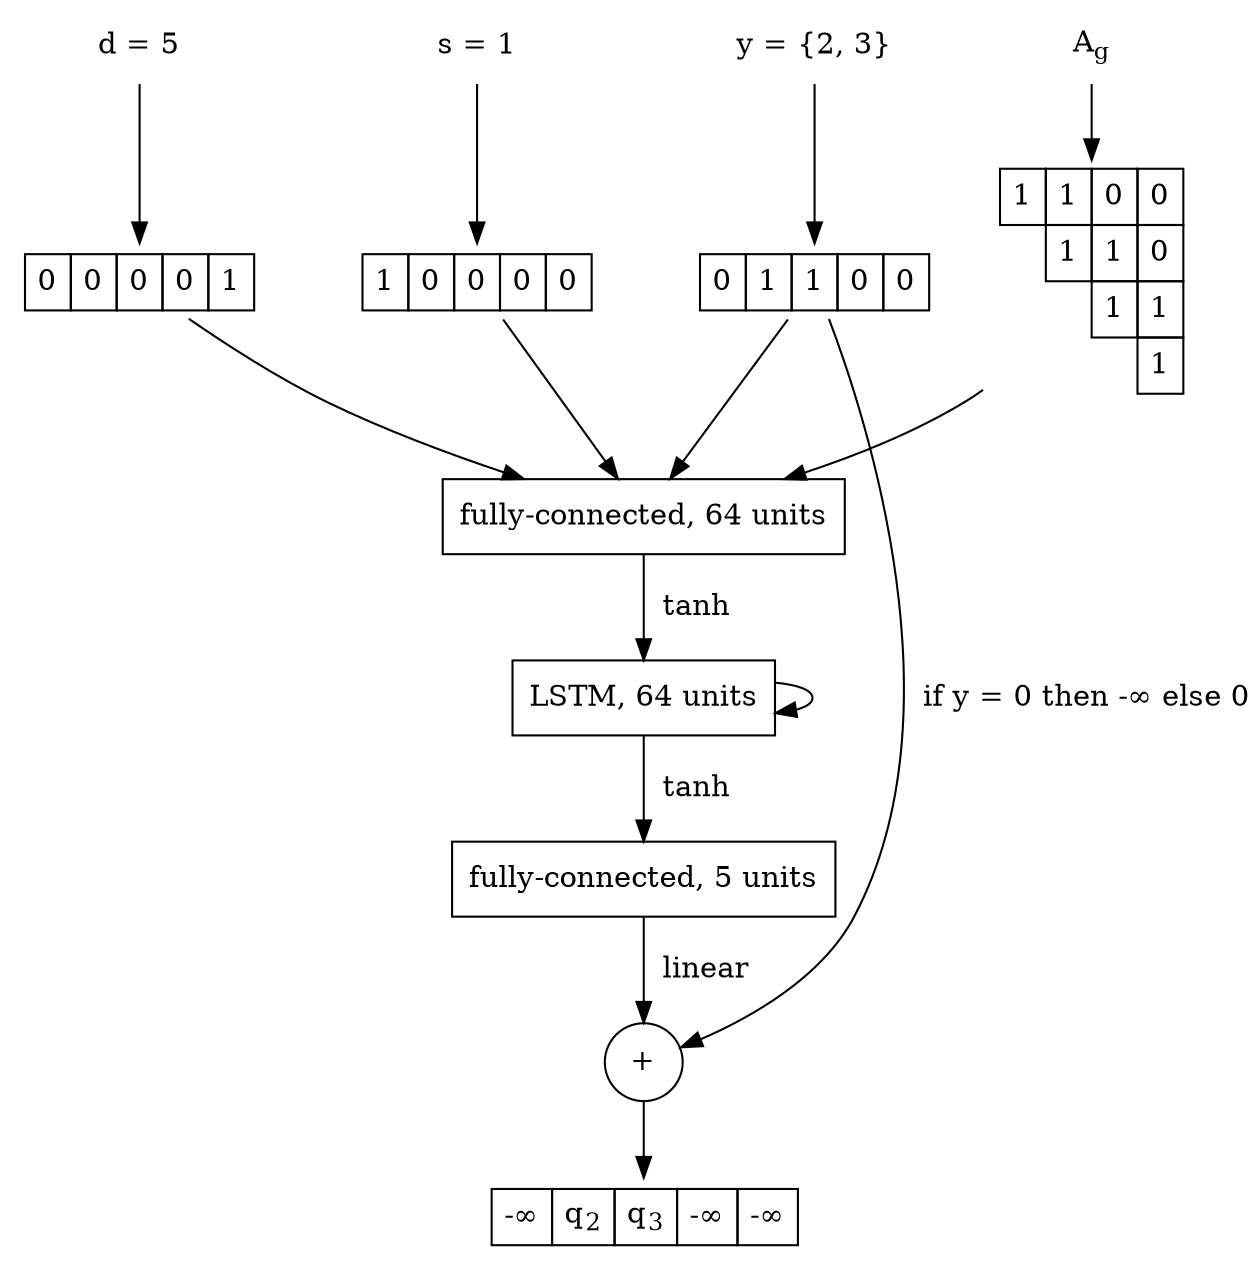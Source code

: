 digraph lstm_nn {
  node [shape="plaintext"]

  d_label [label="d = 5"]
  s_label [label="s = 1"]
  y_label [label="y = {2, 3}"]
  A_label [label=<A<SUB>g</SUB>>]

node [shape=none];

    d_input [label=<<table border="0" cellspacing="0" cellborder="1" cellpadding="5">
                      <tr border="0">
                        <td>0</td>
                        <td>0</td>
                        <td>0</td>
                        <td>0</td>
                        <td>1</td>
                      </tr>
                  </table>>];
    s_input [label=<<table border="0" cellspacing="0"  cellpadding="5">
                      <tr border="0">
                        <td border="1">1</td>
                        <td border="1">0</td>
                        <td border="1">0</td>
                        <td border="1">0</td>
                        <td border="1">0</td>
                      </tr>
                  </table>>];
    y_input [label=<<table border="0" cellspacing="0" cellpadding="5">
                      <tr border="0">
                        <td border="1">0</td>
                        <td border="1">1</td>
                        <td border="1">1</td>
                        <td border="1">0</td>
                        <td border="1">0</td>
                      </tr>
                  </table>>];

    A_input [label=<<table border="0" cellspacing="0" cellpadding="5">
                      <tr border="0">
                        <td border="1">1</td>
                        <td border="1">1</td>
                        <td border="1">0</td>
                        <td border="1">0</td>
                      </tr>
                      <tr border="0">
                        <td border="0"></td>
                        <td border="1">1</td>
                        <td border="1">1</td>
                        <td border="1">0</td>
                      </tr>
                      <tr border="0">
                        <td border="0"></td>
                        <td border="0"></td>
                        <td border="1">1</td>
                        <td border="1">1</td>
                      </tr>
                      <tr border="0">
                        <td border="0"></td>
                        <td border="0"></td>
                        <td border="0"></td>
                        <td border="1">1</td>
                      </tr>
                    </table>>];

    subgraph {
      {rank=same; d_input, s_input, y_input, A_input}
    }

node [shape="box"]
    layer_1 [label="fully-connected, 64 units"];
    layer_2 [label="LSTM, 64 units"];
    layer_3 [label="fully-connected, 5 units"];

    sum [shape="circle", label="+"]

    output [shape=none, label=<<table border="0" cellspacing="0" cellpadding="5">
                      <tr border="0">
                        <td border="1">-∞</td>
                        <td border="1">q<SUB>2</SUB></td>
                        <td border="1">q<SUB>3</SUB></td>
                        <td border="1">-∞</td>
                        <td border="1">-∞</td>
                      </tr>
                  </table>>];

    d_label -> d_input
    s_label -> s_input
    y_label -> y_input
    A_label -> A_input

    d_input -> layer_1
    s_input -> layer_1
    y_input -> layer_1
    A_input -> layer_1

    y_input -> sum [label="  if y = 0 then -∞ else 0", constraint=false]

    layer_1 -> layer_2 [label="  tanh"]
    layer_2 -> layer_3 [label="  tanh"]
    layer_3 -> sum [label="  linear"]
    layer_2 -> layer_2

    sum -> output

edge [style="invis"]
    d_input -> s_input -> y_input
}

